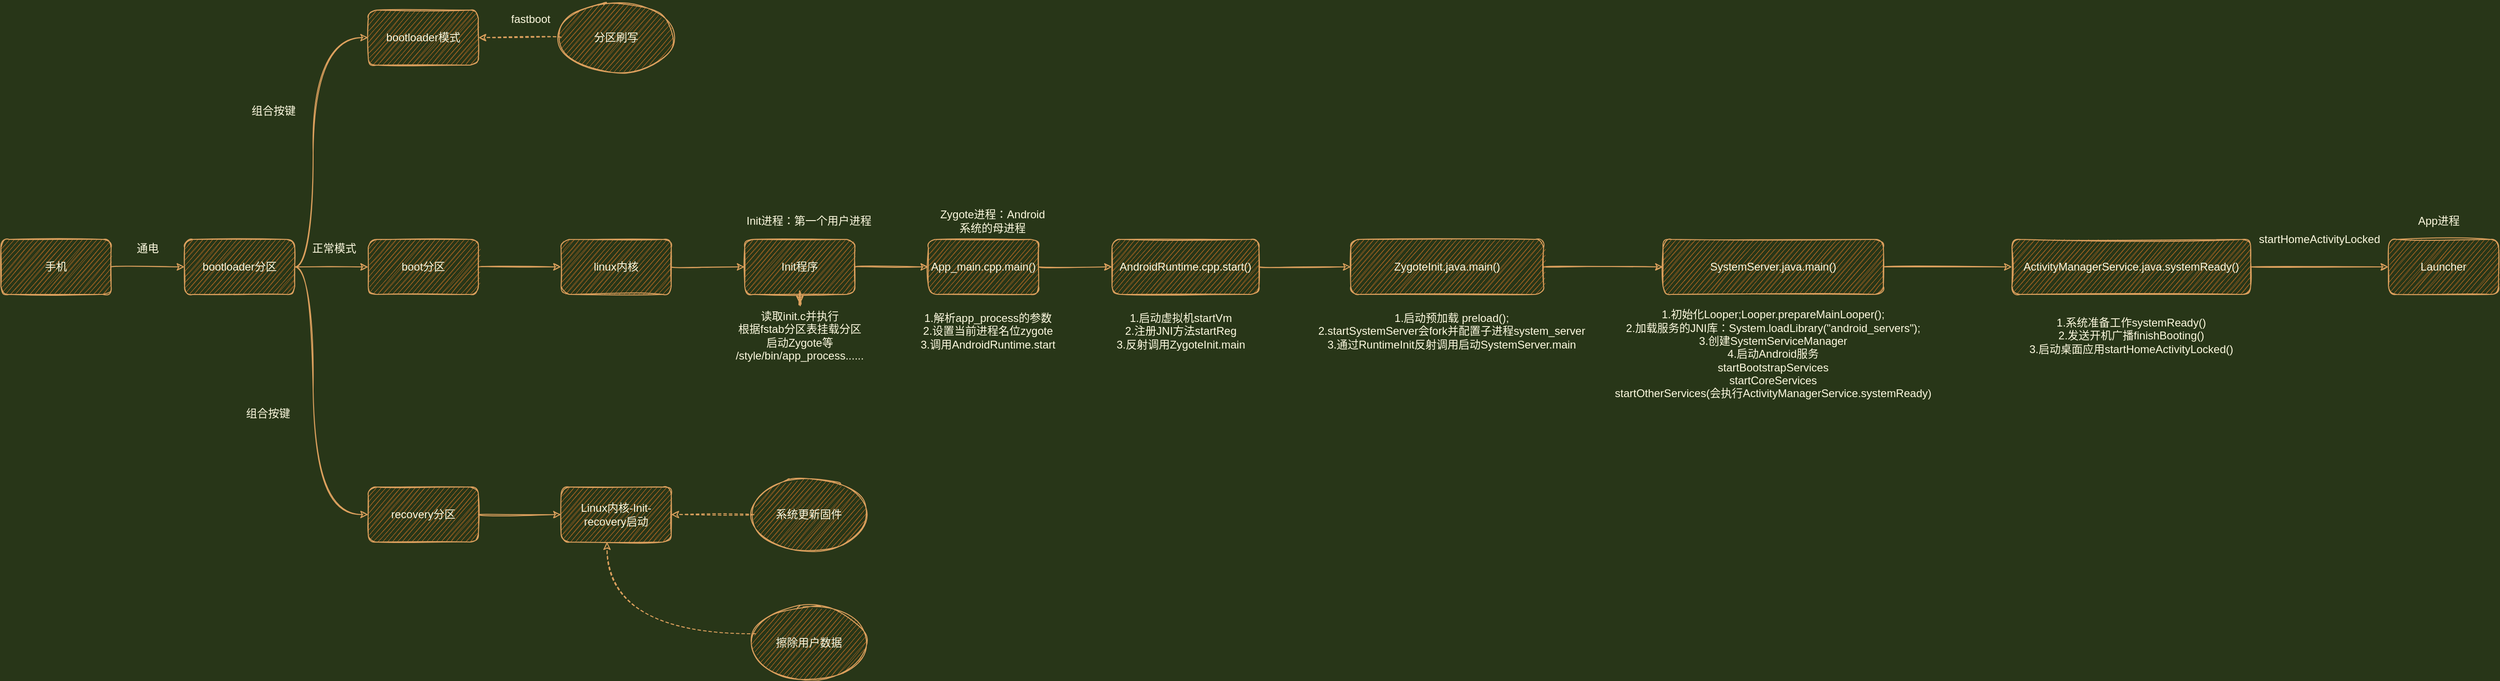 <mxfile version="13.6.6" type="github">
  <diagram id="C5RBs43oDa-KdzZeNtuy" name="Page-1">
    <mxGraphModel dx="1730" dy="2127" grid="1" gridSize="10" guides="1" tooltips="1" connect="1" arrows="1" fold="1" page="1" pageScale="1" pageWidth="827" pageHeight="1169" background="#283618" math="0" shadow="0">
      <root>
        <mxCell id="WIyWlLk6GJQsqaUBKTNV-0" />
        <mxCell id="WIyWlLk6GJQsqaUBKTNV-1" parent="WIyWlLk6GJQsqaUBKTNV-0" />
        <mxCell id="KNs_eEzD3WBDnFdoHL3F-1" value="" style="edgeStyle=orthogonalEdgeStyle;orthogonalLoop=1;jettySize=auto;html=1;strokeColor=#DDA15E;fontColor=#FEFAE0;labelBackgroundColor=#283618;sketch=1;curved=1;" edge="1" parent="WIyWlLk6GJQsqaUBKTNV-1" source="WIyWlLk6GJQsqaUBKTNV-3" target="KNs_eEzD3WBDnFdoHL3F-0">
          <mxGeometry relative="1" as="geometry" />
        </mxCell>
        <mxCell id="WIyWlLk6GJQsqaUBKTNV-3" value="手机" style="whiteSpace=wrap;html=1;fontSize=12;glass=0;strokeWidth=1;shadow=0;fillColor=#BC6C25;strokeColor=#DDA15E;fontColor=#FEFAE0;rounded=1;sketch=1;" parent="WIyWlLk6GJQsqaUBKTNV-1" vertex="1">
          <mxGeometry x="160" y="70" width="120" height="60" as="geometry" />
        </mxCell>
        <mxCell id="KNs_eEzD3WBDnFdoHL3F-4" value="" style="edgeStyle=orthogonalEdgeStyle;orthogonalLoop=1;jettySize=auto;html=1;strokeColor=#DDA15E;fontColor=#FEFAE0;labelBackgroundColor=#283618;sketch=1;curved=1;" edge="1" parent="WIyWlLk6GJQsqaUBKTNV-1" source="KNs_eEzD3WBDnFdoHL3F-0" target="KNs_eEzD3WBDnFdoHL3F-3">
          <mxGeometry relative="1" as="geometry" />
        </mxCell>
        <mxCell id="KNs_eEzD3WBDnFdoHL3F-6" value="" style="edgeStyle=orthogonalEdgeStyle;orthogonalLoop=1;jettySize=auto;html=1;strokeColor=#DDA15E;fontColor=#FEFAE0;labelBackgroundColor=#283618;sketch=1;curved=1;" edge="1" parent="WIyWlLk6GJQsqaUBKTNV-1" source="KNs_eEzD3WBDnFdoHL3F-0" target="KNs_eEzD3WBDnFdoHL3F-5">
          <mxGeometry relative="1" as="geometry">
            <Array as="points">
              <mxPoint x="500" y="100" />
              <mxPoint x="500" y="-150" />
            </Array>
          </mxGeometry>
        </mxCell>
        <mxCell id="KNs_eEzD3WBDnFdoHL3F-8" value="" style="edgeStyle=orthogonalEdgeStyle;orthogonalLoop=1;jettySize=auto;html=1;strokeColor=#DDA15E;fontColor=#FEFAE0;labelBackgroundColor=#283618;sketch=1;curved=1;" edge="1" parent="WIyWlLk6GJQsqaUBKTNV-1" source="KNs_eEzD3WBDnFdoHL3F-0" target="KNs_eEzD3WBDnFdoHL3F-7">
          <mxGeometry relative="1" as="geometry">
            <Array as="points">
              <mxPoint x="500" y="100" />
              <mxPoint x="500" y="370" />
            </Array>
          </mxGeometry>
        </mxCell>
        <mxCell id="KNs_eEzD3WBDnFdoHL3F-0" value="bootloader分区" style="whiteSpace=wrap;html=1;shadow=0;strokeWidth=1;glass=0;fillColor=#BC6C25;strokeColor=#DDA15E;fontColor=#FEFAE0;rounded=1;sketch=1;" vertex="1" parent="WIyWlLk6GJQsqaUBKTNV-1">
          <mxGeometry x="360" y="70" width="120" height="60" as="geometry" />
        </mxCell>
        <mxCell id="KNs_eEzD3WBDnFdoHL3F-2" value="通电" style="text;html=1;strokeColor=none;fillColor=none;align=center;verticalAlign=middle;whiteSpace=wrap;fontColor=#FEFAE0;rounded=1;sketch=1;" vertex="1" parent="WIyWlLk6GJQsqaUBKTNV-1">
          <mxGeometry x="300" y="70" width="40" height="20" as="geometry" />
        </mxCell>
        <mxCell id="KNs_eEzD3WBDnFdoHL3F-18" value="" style="edgeStyle=orthogonalEdgeStyle;rounded=1;sketch=1;orthogonalLoop=1;jettySize=auto;html=1;strokeColor=#DDA15E;fillColor=#BC6C25;fontColor=#FEFAE0;curved=1;" edge="1" parent="WIyWlLk6GJQsqaUBKTNV-1" source="KNs_eEzD3WBDnFdoHL3F-3" target="KNs_eEzD3WBDnFdoHL3F-17">
          <mxGeometry relative="1" as="geometry" />
        </mxCell>
        <mxCell id="KNs_eEzD3WBDnFdoHL3F-3" value="boot分区" style="whiteSpace=wrap;html=1;shadow=0;strokeWidth=1;glass=0;fillColor=#BC6C25;strokeColor=#DDA15E;fontColor=#FEFAE0;rounded=1;sketch=1;" vertex="1" parent="WIyWlLk6GJQsqaUBKTNV-1">
          <mxGeometry x="560" y="70" width="120" height="60" as="geometry" />
        </mxCell>
        <mxCell id="KNs_eEzD3WBDnFdoHL3F-5" value="bootloader模式" style="whiteSpace=wrap;html=1;shadow=0;strokeWidth=1;glass=0;fillColor=#BC6C25;strokeColor=#DDA15E;fontColor=#FEFAE0;rounded=1;sketch=1;" vertex="1" parent="WIyWlLk6GJQsqaUBKTNV-1">
          <mxGeometry x="560" y="-180" width="120" height="60" as="geometry" />
        </mxCell>
        <mxCell id="KNs_eEzD3WBDnFdoHL3F-20" value="" style="edgeStyle=orthogonalEdgeStyle;rounded=1;sketch=1;orthogonalLoop=1;jettySize=auto;html=1;strokeColor=#DDA15E;fillColor=#BC6C25;fontColor=#FEFAE0;curved=1;" edge="1" parent="WIyWlLk6GJQsqaUBKTNV-1" source="KNs_eEzD3WBDnFdoHL3F-7" target="KNs_eEzD3WBDnFdoHL3F-19">
          <mxGeometry relative="1" as="geometry" />
        </mxCell>
        <mxCell id="KNs_eEzD3WBDnFdoHL3F-7" value="recovery分区" style="whiteSpace=wrap;html=1;shadow=0;strokeWidth=1;glass=0;fillColor=#BC6C25;strokeColor=#DDA15E;fontColor=#FEFAE0;rounded=1;sketch=1;" vertex="1" parent="WIyWlLk6GJQsqaUBKTNV-1">
          <mxGeometry x="560" y="340" width="120" height="60" as="geometry" />
        </mxCell>
        <mxCell id="KNs_eEzD3WBDnFdoHL3F-9" value="组合按键" style="text;html=1;strokeColor=none;fillColor=none;align=center;verticalAlign=middle;whiteSpace=wrap;fontColor=#FEFAE0;rounded=1;sketch=1;" vertex="1" parent="WIyWlLk6GJQsqaUBKTNV-1">
          <mxGeometry x="420" y="-80" width="74" height="20" as="geometry" />
        </mxCell>
        <mxCell id="KNs_eEzD3WBDnFdoHL3F-10" value="组合按键" style="text;html=1;strokeColor=none;fillColor=none;align=center;verticalAlign=middle;whiteSpace=wrap;fontColor=#FEFAE0;rounded=1;sketch=1;" vertex="1" parent="WIyWlLk6GJQsqaUBKTNV-1">
          <mxGeometry x="414" y="250" width="74" height="20" as="geometry" />
        </mxCell>
        <mxCell id="KNs_eEzD3WBDnFdoHL3F-13" value="正常模式" style="text;html=1;strokeColor=none;fillColor=none;align=center;verticalAlign=middle;whiteSpace=wrap;fontColor=#FEFAE0;rounded=1;sketch=1;" vertex="1" parent="WIyWlLk6GJQsqaUBKTNV-1">
          <mxGeometry x="486" y="70" width="74" height="20" as="geometry" />
        </mxCell>
        <mxCell id="KNs_eEzD3WBDnFdoHL3F-15" value="" style="edgeStyle=orthogonalEdgeStyle;orthogonalLoop=1;jettySize=auto;html=1;strokeColor=#DDA15E;fontColor=#FEFAE0;labelBackgroundColor=#283618;sketch=1;dashed=1;curved=1;" edge="1" parent="WIyWlLk6GJQsqaUBKTNV-1" source="KNs_eEzD3WBDnFdoHL3F-14" target="KNs_eEzD3WBDnFdoHL3F-5">
          <mxGeometry relative="1" as="geometry" />
        </mxCell>
        <mxCell id="KNs_eEzD3WBDnFdoHL3F-14" value="分区刷写" style="ellipse;whiteSpace=wrap;html=1;fillColor=#BC6C25;strokeColor=#DDA15E;fontColor=#FEFAE0;rounded=1;sketch=1;" vertex="1" parent="WIyWlLk6GJQsqaUBKTNV-1">
          <mxGeometry x="770" y="-190" width="120" height="80" as="geometry" />
        </mxCell>
        <mxCell id="KNs_eEzD3WBDnFdoHL3F-16" value="fastboot" style="text;html=1;strokeColor=none;fillColor=none;align=center;verticalAlign=middle;whiteSpace=wrap;fontColor=#FEFAE0;rounded=1;sketch=1;" vertex="1" parent="WIyWlLk6GJQsqaUBKTNV-1">
          <mxGeometry x="700" y="-180" width="74" height="20" as="geometry" />
        </mxCell>
        <mxCell id="KNs_eEzD3WBDnFdoHL3F-27" value="" style="edgeStyle=orthogonalEdgeStyle;curved=1;rounded=1;sketch=1;orthogonalLoop=1;jettySize=auto;html=1;strokeColor=#DDA15E;fillColor=#BC6C25;fontColor=#FEFAE0;" edge="1" parent="WIyWlLk6GJQsqaUBKTNV-1" source="KNs_eEzD3WBDnFdoHL3F-17" target="KNs_eEzD3WBDnFdoHL3F-26">
          <mxGeometry relative="1" as="geometry" />
        </mxCell>
        <mxCell id="KNs_eEzD3WBDnFdoHL3F-17" value="linux内核" style="whiteSpace=wrap;html=1;rounded=1;shadow=0;fontColor=#FEFAE0;strokeColor=#DDA15E;strokeWidth=1;fillColor=#BC6C25;glass=0;sketch=1;" vertex="1" parent="WIyWlLk6GJQsqaUBKTNV-1">
          <mxGeometry x="770" y="70" width="120" height="60" as="geometry" />
        </mxCell>
        <mxCell id="KNs_eEzD3WBDnFdoHL3F-19" value="Linux内核-Init-recovery启动" style="whiteSpace=wrap;html=1;rounded=1;shadow=0;fontColor=#FEFAE0;strokeColor=#DDA15E;strokeWidth=1;fillColor=#BC6C25;glass=0;sketch=1;" vertex="1" parent="WIyWlLk6GJQsqaUBKTNV-1">
          <mxGeometry x="770" y="340" width="120" height="60" as="geometry" />
        </mxCell>
        <mxCell id="KNs_eEzD3WBDnFdoHL3F-22" value="" style="edgeStyle=orthogonalEdgeStyle;rounded=1;sketch=1;orthogonalLoop=1;jettySize=auto;html=1;strokeColor=#DDA15E;fillColor=#BC6C25;fontColor=#FEFAE0;dashed=1;curved=1;" edge="1" parent="WIyWlLk6GJQsqaUBKTNV-1" source="KNs_eEzD3WBDnFdoHL3F-21" target="KNs_eEzD3WBDnFdoHL3F-19">
          <mxGeometry relative="1" as="geometry" />
        </mxCell>
        <mxCell id="KNs_eEzD3WBDnFdoHL3F-21" value="系统更新固件" style="ellipse;whiteSpace=wrap;html=1;rounded=1;sketch=1;strokeColor=#DDA15E;fillColor=#BC6C25;fontColor=#FEFAE0;" vertex="1" parent="WIyWlLk6GJQsqaUBKTNV-1">
          <mxGeometry x="980" y="330" width="120" height="80" as="geometry" />
        </mxCell>
        <mxCell id="KNs_eEzD3WBDnFdoHL3F-24" value="" style="edgeStyle=orthogonalEdgeStyle;rounded=1;sketch=1;orthogonalLoop=1;jettySize=auto;html=1;strokeColor=#DDA15E;fillColor=#BC6C25;fontColor=#FEFAE0;dashed=1;curved=1;" edge="1" parent="WIyWlLk6GJQsqaUBKTNV-1" source="KNs_eEzD3WBDnFdoHL3F-23" target="KNs_eEzD3WBDnFdoHL3F-19">
          <mxGeometry relative="1" as="geometry">
            <Array as="points">
              <mxPoint x="820" y="500" />
            </Array>
          </mxGeometry>
        </mxCell>
        <mxCell id="KNs_eEzD3WBDnFdoHL3F-23" value="擦除用户数据" style="ellipse;whiteSpace=wrap;html=1;rounded=1;sketch=1;strokeColor=#DDA15E;fillColor=#BC6C25;fontColor=#FEFAE0;" vertex="1" parent="WIyWlLk6GJQsqaUBKTNV-1">
          <mxGeometry x="980" y="470" width="120" height="80" as="geometry" />
        </mxCell>
        <mxCell id="KNs_eEzD3WBDnFdoHL3F-30" value="" style="edgeStyle=orthogonalEdgeStyle;curved=1;rounded=1;sketch=1;orthogonalLoop=1;jettySize=auto;html=1;strokeColor=#DDA15E;fillColor=#BC6C25;fontColor=#FEFAE0;" edge="1" parent="WIyWlLk6GJQsqaUBKTNV-1" source="KNs_eEzD3WBDnFdoHL3F-26" target="KNs_eEzD3WBDnFdoHL3F-29">
          <mxGeometry relative="1" as="geometry" />
        </mxCell>
        <mxCell id="KNs_eEzD3WBDnFdoHL3F-31" value="" style="edgeStyle=orthogonalEdgeStyle;curved=1;rounded=1;sketch=1;orthogonalLoop=1;jettySize=auto;html=1;strokeColor=#DDA15E;fillColor=#BC6C25;fontColor=#FEFAE0;" edge="1" parent="WIyWlLk6GJQsqaUBKTNV-1" source="KNs_eEzD3WBDnFdoHL3F-26" target="KNs_eEzD3WBDnFdoHL3F-29">
          <mxGeometry relative="1" as="geometry" />
        </mxCell>
        <mxCell id="KNs_eEzD3WBDnFdoHL3F-33" value="" style="edgeStyle=orthogonalEdgeStyle;curved=1;rounded=1;sketch=1;orthogonalLoop=1;jettySize=auto;html=1;strokeColor=#DDA15E;fillColor=#BC6C25;fontColor=#FEFAE0;" edge="1" parent="WIyWlLk6GJQsqaUBKTNV-1" source="KNs_eEzD3WBDnFdoHL3F-26" target="KNs_eEzD3WBDnFdoHL3F-32">
          <mxGeometry relative="1" as="geometry" />
        </mxCell>
        <mxCell id="KNs_eEzD3WBDnFdoHL3F-26" value="Init程序" style="whiteSpace=wrap;html=1;rounded=1;shadow=0;fontColor=#FEFAE0;strokeColor=#DDA15E;strokeWidth=1;fillColor=#BC6C25;glass=0;sketch=1;" vertex="1" parent="WIyWlLk6GJQsqaUBKTNV-1">
          <mxGeometry x="970" y="70" width="120" height="60" as="geometry" />
        </mxCell>
        <mxCell id="KNs_eEzD3WBDnFdoHL3F-28" value="Init进程：第一个用户进程" style="text;html=1;strokeColor=none;fillColor=none;align=center;verticalAlign=middle;whiteSpace=wrap;rounded=0;sketch=1;fontColor=#FEFAE0;" vertex="1" parent="WIyWlLk6GJQsqaUBKTNV-1">
          <mxGeometry x="910" y="40" width="260" height="20" as="geometry" />
        </mxCell>
        <mxCell id="KNs_eEzD3WBDnFdoHL3F-29" value="读取init.c并执行&lt;br&gt;根据fstab分区表挂载分区&lt;br&gt;启动Zygote等&lt;br&gt;/style/bin/app_process......" style="text;html=1;strokeColor=none;fillColor=none;align=center;verticalAlign=middle;whiteSpace=wrap;rounded=0;sketch=1;fontColor=#FEFAE0;" vertex="1" parent="WIyWlLk6GJQsqaUBKTNV-1">
          <mxGeometry x="945" y="140" width="170" height="70" as="geometry" />
        </mxCell>
        <mxCell id="KNs_eEzD3WBDnFdoHL3F-37" value="" style="edgeStyle=orthogonalEdgeStyle;curved=1;rounded=1;sketch=1;orthogonalLoop=1;jettySize=auto;html=1;strokeColor=#DDA15E;fillColor=#BC6C25;fontColor=#FEFAE0;" edge="1" parent="WIyWlLk6GJQsqaUBKTNV-1" source="KNs_eEzD3WBDnFdoHL3F-32" target="KNs_eEzD3WBDnFdoHL3F-36">
          <mxGeometry relative="1" as="geometry" />
        </mxCell>
        <mxCell id="KNs_eEzD3WBDnFdoHL3F-32" value="App_main.cpp.main()" style="whiteSpace=wrap;html=1;rounded=1;shadow=0;fontColor=#FEFAE0;strokeColor=#DDA15E;strokeWidth=1;fillColor=#BC6C25;glass=0;sketch=1;" vertex="1" parent="WIyWlLk6GJQsqaUBKTNV-1">
          <mxGeometry x="1170" y="70" width="120" height="60" as="geometry" />
        </mxCell>
        <mxCell id="KNs_eEzD3WBDnFdoHL3F-34" value="Zygote进程：Android系统的母进程" style="text;html=1;strokeColor=none;fillColor=none;align=center;verticalAlign=middle;whiteSpace=wrap;rounded=0;sketch=1;fontColor=#FEFAE0;" vertex="1" parent="WIyWlLk6GJQsqaUBKTNV-1">
          <mxGeometry x="1180" y="40" width="120" height="20" as="geometry" />
        </mxCell>
        <mxCell id="KNs_eEzD3WBDnFdoHL3F-35" value="1.解析app_process的参数&lt;br&gt;2.设置当前进程名位zygote&lt;br&gt;3.调用AndroidRuntime.start" style="text;html=1;strokeColor=none;fillColor=none;align=center;verticalAlign=middle;whiteSpace=wrap;rounded=0;sketch=1;fontColor=#FEFAE0;" vertex="1" parent="WIyWlLk6GJQsqaUBKTNV-1">
          <mxGeometry x="1150" y="150" width="170" height="40" as="geometry" />
        </mxCell>
        <mxCell id="KNs_eEzD3WBDnFdoHL3F-40" value="" style="edgeStyle=orthogonalEdgeStyle;curved=1;rounded=1;sketch=1;orthogonalLoop=1;jettySize=auto;html=1;strokeColor=#DDA15E;fillColor=#BC6C25;fontColor=#FEFAE0;" edge="1" parent="WIyWlLk6GJQsqaUBKTNV-1" source="KNs_eEzD3WBDnFdoHL3F-36" target="KNs_eEzD3WBDnFdoHL3F-39">
          <mxGeometry relative="1" as="geometry" />
        </mxCell>
        <mxCell id="KNs_eEzD3WBDnFdoHL3F-36" value="AndroidRuntime.cpp.start()" style="whiteSpace=wrap;html=1;rounded=1;shadow=0;fontColor=#FEFAE0;strokeColor=#DDA15E;strokeWidth=1;fillColor=#BC6C25;glass=0;sketch=1;" vertex="1" parent="WIyWlLk6GJQsqaUBKTNV-1">
          <mxGeometry x="1370" y="70" width="160" height="60" as="geometry" />
        </mxCell>
        <mxCell id="KNs_eEzD3WBDnFdoHL3F-38" value="1.启动虚拟机startVm&lt;br&gt;2.注册JNI方法startReg&lt;br&gt;3.反射调用ZygoteInit.main" style="text;html=1;strokeColor=none;fillColor=none;align=center;verticalAlign=middle;whiteSpace=wrap;rounded=0;sketch=1;fontColor=#FEFAE0;" vertex="1" parent="WIyWlLk6GJQsqaUBKTNV-1">
          <mxGeometry x="1360" y="150" width="170" height="40" as="geometry" />
        </mxCell>
        <mxCell id="KNs_eEzD3WBDnFdoHL3F-43" value="" style="edgeStyle=orthogonalEdgeStyle;curved=1;rounded=1;sketch=1;orthogonalLoop=1;jettySize=auto;html=1;strokeColor=#DDA15E;fillColor=#BC6C25;fontColor=#FEFAE0;" edge="1" parent="WIyWlLk6GJQsqaUBKTNV-1" source="KNs_eEzD3WBDnFdoHL3F-39" target="KNs_eEzD3WBDnFdoHL3F-42">
          <mxGeometry relative="1" as="geometry" />
        </mxCell>
        <mxCell id="KNs_eEzD3WBDnFdoHL3F-39" value="ZygoteInit.java.main()" style="whiteSpace=wrap;html=1;rounded=1;shadow=0;fontColor=#FEFAE0;strokeColor=#DDA15E;strokeWidth=1;fillColor=#BC6C25;glass=0;sketch=1;" vertex="1" parent="WIyWlLk6GJQsqaUBKTNV-1">
          <mxGeometry x="1630" y="70" width="210" height="60" as="geometry" />
        </mxCell>
        <mxCell id="KNs_eEzD3WBDnFdoHL3F-41" value="1.启动预加载 preload();&lt;br&gt;2.startSystemServer会fork并配置子进程system_server&lt;br&gt;3.通过RuntimeInit反射调用启动SystemServer.main" style="text;html=1;strokeColor=none;fillColor=none;align=center;verticalAlign=middle;whiteSpace=wrap;rounded=0;sketch=1;fontColor=#FEFAE0;" vertex="1" parent="WIyWlLk6GJQsqaUBKTNV-1">
          <mxGeometry x="1590" y="150" width="300" height="40" as="geometry" />
        </mxCell>
        <mxCell id="KNs_eEzD3WBDnFdoHL3F-46" value="" style="edgeStyle=orthogonalEdgeStyle;curved=1;rounded=1;sketch=1;orthogonalLoop=1;jettySize=auto;html=1;strokeColor=#DDA15E;fillColor=#BC6C25;fontColor=#FEFAE0;" edge="1" parent="WIyWlLk6GJQsqaUBKTNV-1" source="KNs_eEzD3WBDnFdoHL3F-42" target="KNs_eEzD3WBDnFdoHL3F-45">
          <mxGeometry relative="1" as="geometry" />
        </mxCell>
        <mxCell id="KNs_eEzD3WBDnFdoHL3F-42" value="SystemServer.java.main()" style="whiteSpace=wrap;html=1;rounded=1;shadow=0;fontColor=#FEFAE0;strokeColor=#DDA15E;strokeWidth=1;fillColor=#BC6C25;glass=0;sketch=1;" vertex="1" parent="WIyWlLk6GJQsqaUBKTNV-1">
          <mxGeometry x="1970" y="70" width="240" height="60" as="geometry" />
        </mxCell>
        <mxCell id="KNs_eEzD3WBDnFdoHL3F-44" value="1.初始化Looper;Looper.prepareMainLooper();&lt;br&gt;2.加载服务的JNI库：System.loadLibrary(&quot;android_servers&quot;);&lt;br&gt;3.创建SystemServiceManager&lt;br&gt;4.启动Android服务&lt;br&gt;startBootstrapServices&lt;br&gt;startCoreServices&lt;br&gt;startOtherServices(会执行ActivityManagerService.systemReady)" style="text;html=1;strokeColor=none;fillColor=none;align=center;verticalAlign=middle;whiteSpace=wrap;rounded=0;sketch=1;fontColor=#FEFAE0;" vertex="1" parent="WIyWlLk6GJQsqaUBKTNV-1">
          <mxGeometry x="1891.25" y="140" width="397.5" height="110" as="geometry" />
        </mxCell>
        <mxCell id="KNs_eEzD3WBDnFdoHL3F-49" value="" style="edgeStyle=orthogonalEdgeStyle;curved=1;rounded=1;sketch=1;orthogonalLoop=1;jettySize=auto;html=1;strokeColor=#DDA15E;fillColor=#BC6C25;fontColor=#FEFAE0;" edge="1" parent="WIyWlLk6GJQsqaUBKTNV-1" source="KNs_eEzD3WBDnFdoHL3F-45" target="KNs_eEzD3WBDnFdoHL3F-48">
          <mxGeometry relative="1" as="geometry" />
        </mxCell>
        <mxCell id="KNs_eEzD3WBDnFdoHL3F-45" value="ActivityManagerService.java.systemReady()" style="whiteSpace=wrap;html=1;rounded=1;shadow=0;fontColor=#FEFAE0;strokeColor=#DDA15E;strokeWidth=1;fillColor=#BC6C25;glass=0;sketch=1;" vertex="1" parent="WIyWlLk6GJQsqaUBKTNV-1">
          <mxGeometry x="2350" y="70" width="260" height="60" as="geometry" />
        </mxCell>
        <mxCell id="KNs_eEzD3WBDnFdoHL3F-47" value="1.系统准备工作systemReady()&lt;br&gt;2.发送开机广播finishBooting()&lt;br&gt;3.启动桌面应用startHomeActivityLocked()&lt;br&gt;" style="text;html=1;strokeColor=none;fillColor=none;align=center;verticalAlign=middle;whiteSpace=wrap;rounded=0;sketch=1;fontColor=#FEFAE0;" vertex="1" parent="WIyWlLk6GJQsqaUBKTNV-1">
          <mxGeometry x="2281.25" y="150" width="397.5" height="50" as="geometry" />
        </mxCell>
        <mxCell id="KNs_eEzD3WBDnFdoHL3F-48" value="Launcher" style="whiteSpace=wrap;html=1;rounded=1;shadow=0;fontColor=#FEFAE0;strokeColor=#DDA15E;strokeWidth=1;fillColor=#BC6C25;glass=0;sketch=1;" vertex="1" parent="WIyWlLk6GJQsqaUBKTNV-1">
          <mxGeometry x="2760" y="70" width="120" height="60" as="geometry" />
        </mxCell>
        <mxCell id="KNs_eEzD3WBDnFdoHL3F-50" value="App进程" style="text;html=1;strokeColor=none;fillColor=none;align=center;verticalAlign=middle;whiteSpace=wrap;rounded=0;sketch=1;fontColor=#FEFAE0;" vertex="1" parent="WIyWlLk6GJQsqaUBKTNV-1">
          <mxGeometry x="2790" y="40" width="50" height="20" as="geometry" />
        </mxCell>
        <mxCell id="KNs_eEzD3WBDnFdoHL3F-51" value="startHomeActivityLocked" style="text;html=1;strokeColor=none;fillColor=none;align=center;verticalAlign=middle;whiteSpace=wrap;rounded=0;sketch=1;fontColor=#FEFAE0;" vertex="1" parent="WIyWlLk6GJQsqaUBKTNV-1">
          <mxGeometry x="2630" y="60" width="110" height="20" as="geometry" />
        </mxCell>
      </root>
    </mxGraphModel>
  </diagram>
</mxfile>
